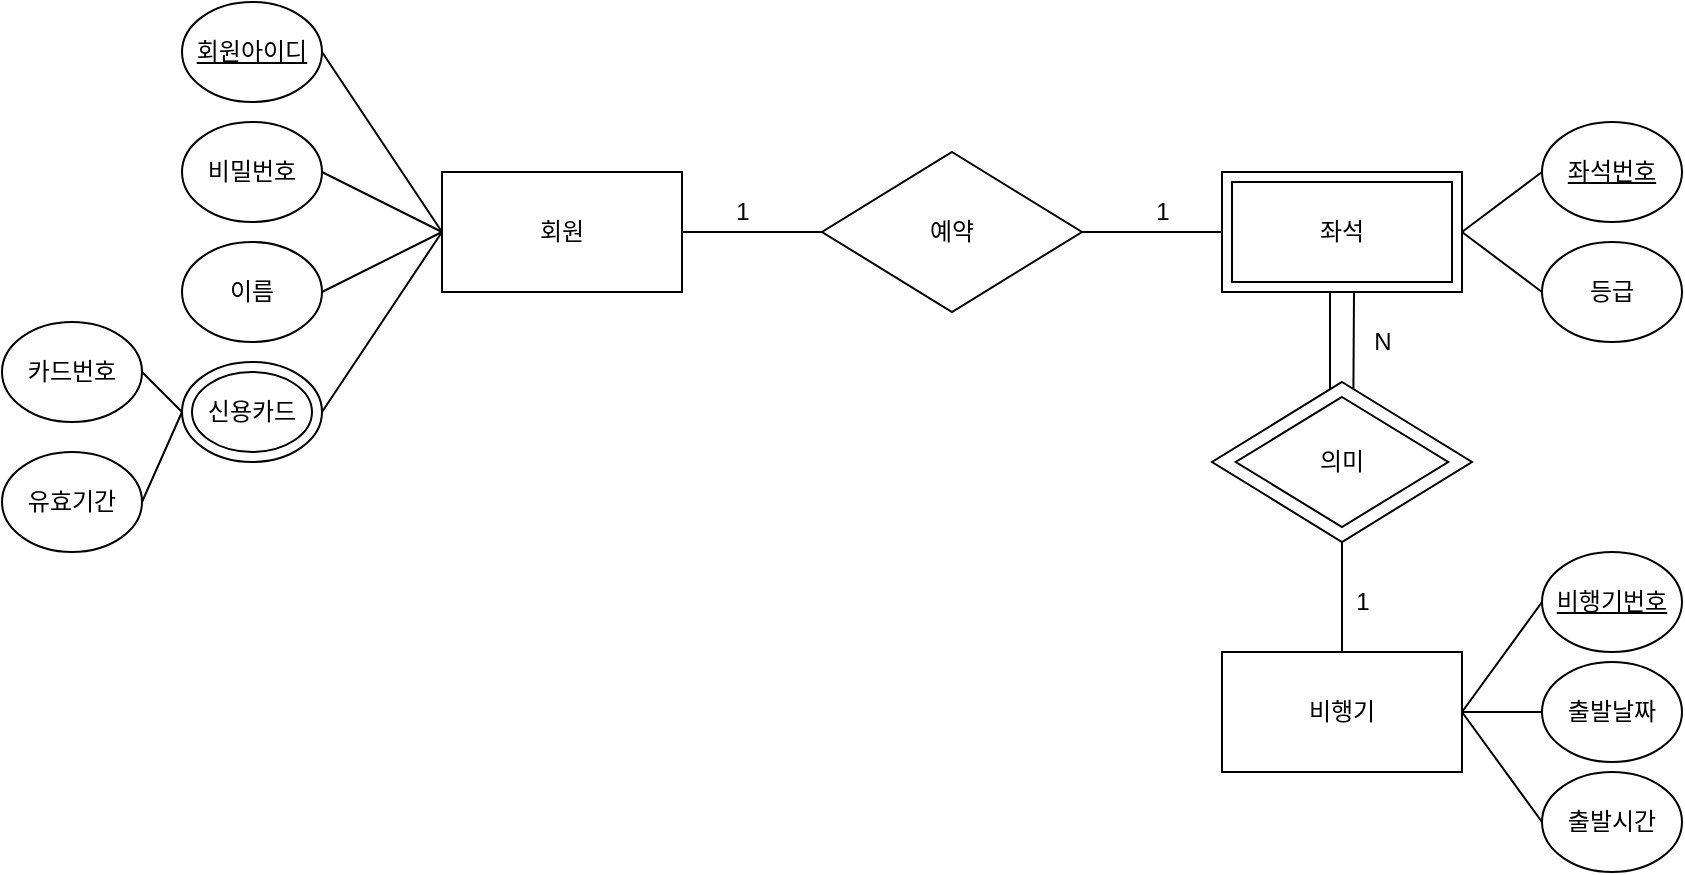 <mxfile version="13.9.9" type="device"><diagram id="xjXS-A5739SekrD1AWdw" name="페이지-1"><mxGraphModel dx="905" dy="665" grid="1" gridSize="10" guides="1" tooltips="1" connect="1" arrows="1" fold="1" page="1" pageScale="1" pageWidth="1100" pageHeight="850" math="0" shadow="0"><root><mxCell id="0"/><mxCell id="1" parent="0"/><mxCell id="JN6mb0Oay87O4kEVPYs7-2" value="&lt;u&gt;회원아이디&lt;/u&gt;" style="ellipse;whiteSpace=wrap;html=1;" vertex="1" parent="1"><mxGeometry x="120" y="205" width="70" height="50" as="geometry"/></mxCell><mxCell id="JN6mb0Oay87O4kEVPYs7-3" value="비밀번호" style="ellipse;whiteSpace=wrap;html=1;" vertex="1" parent="1"><mxGeometry x="120" y="265" width="70" height="50" as="geometry"/></mxCell><mxCell id="JN6mb0Oay87O4kEVPYs7-4" value="이름" style="ellipse;whiteSpace=wrap;html=1;" vertex="1" parent="1"><mxGeometry x="120" y="325" width="70" height="50" as="geometry"/></mxCell><mxCell id="JN6mb0Oay87O4kEVPYs7-5" value="" style="ellipse;whiteSpace=wrap;html=1;" vertex="1" parent="1"><mxGeometry x="120" y="385" width="70" height="50" as="geometry"/></mxCell><mxCell id="JN6mb0Oay87O4kEVPYs7-6" value="신용카드" style="ellipse;whiteSpace=wrap;html=1;" vertex="1" parent="1"><mxGeometry x="125" y="390" width="60" height="40" as="geometry"/></mxCell><mxCell id="JN6mb0Oay87O4kEVPYs7-7" value="카드번호" style="ellipse;whiteSpace=wrap;html=1;" vertex="1" parent="1"><mxGeometry x="30" y="365" width="70" height="50" as="geometry"/></mxCell><mxCell id="JN6mb0Oay87O4kEVPYs7-8" value="유효기간" style="ellipse;whiteSpace=wrap;html=1;" vertex="1" parent="1"><mxGeometry x="30" y="430" width="70" height="50" as="geometry"/></mxCell><mxCell id="JN6mb0Oay87O4kEVPYs7-9" value="회원" style="rounded=0;whiteSpace=wrap;html=1;" vertex="1" parent="1"><mxGeometry x="250" y="290" width="120" height="60" as="geometry"/></mxCell><mxCell id="JN6mb0Oay87O4kEVPYs7-10" value="예약" style="rhombus;whiteSpace=wrap;html=1;" vertex="1" parent="1"><mxGeometry x="440" y="280" width="130" height="80" as="geometry"/></mxCell><mxCell id="JN6mb0Oay87O4kEVPYs7-12" value="회원" style="rounded=0;whiteSpace=wrap;html=1;" vertex="1" parent="1"><mxGeometry x="640" y="290" width="120" height="60" as="geometry"/></mxCell><mxCell id="JN6mb0Oay87O4kEVPYs7-13" value="좌석" style="rounded=0;whiteSpace=wrap;html=1;" vertex="1" parent="1"><mxGeometry x="645" y="295" width="110" height="50" as="geometry"/></mxCell><mxCell id="JN6mb0Oay87O4kEVPYs7-15" value="" style="rhombus;whiteSpace=wrap;html=1;" vertex="1" parent="1"><mxGeometry x="634.99" y="395" width="130" height="80" as="geometry"/></mxCell><mxCell id="JN6mb0Oay87O4kEVPYs7-16" value="의미" style="rhombus;whiteSpace=wrap;html=1;" vertex="1" parent="1"><mxGeometry x="646.86" y="402.5" width="106.25" height="65" as="geometry"/></mxCell><mxCell id="JN6mb0Oay87O4kEVPYs7-17" value="비행기" style="rounded=0;whiteSpace=wrap;html=1;" vertex="1" parent="1"><mxGeometry x="639.99" y="530" width="120" height="60" as="geometry"/></mxCell><mxCell id="JN6mb0Oay87O4kEVPYs7-18" value="&lt;u&gt;좌석번호&lt;/u&gt;" style="ellipse;whiteSpace=wrap;html=1;" vertex="1" parent="1"><mxGeometry x="800" y="265" width="70" height="50" as="geometry"/></mxCell><mxCell id="JN6mb0Oay87O4kEVPYs7-19" value="등급" style="ellipse;whiteSpace=wrap;html=1;" vertex="1" parent="1"><mxGeometry x="800" y="325" width="70" height="50" as="geometry"/></mxCell><mxCell id="JN6mb0Oay87O4kEVPYs7-20" value="&lt;u&gt;비행기번호&lt;/u&gt;" style="ellipse;whiteSpace=wrap;html=1;" vertex="1" parent="1"><mxGeometry x="800" y="480" width="70" height="50" as="geometry"/></mxCell><mxCell id="JN6mb0Oay87O4kEVPYs7-21" value="출발날짜" style="ellipse;whiteSpace=wrap;html=1;" vertex="1" parent="1"><mxGeometry x="800" y="535" width="70" height="50" as="geometry"/></mxCell><mxCell id="JN6mb0Oay87O4kEVPYs7-22" value="출발시간" style="ellipse;whiteSpace=wrap;html=1;" vertex="1" parent="1"><mxGeometry x="800" y="590" width="70" height="50" as="geometry"/></mxCell><mxCell id="JN6mb0Oay87O4kEVPYs7-23" value="" style="endArrow=none;html=1;exitX=1;exitY=0.5;exitDx=0;exitDy=0;entryX=0;entryY=0.5;entryDx=0;entryDy=0;" edge="1" parent="1" source="JN6mb0Oay87O4kEVPYs7-7" target="JN6mb0Oay87O4kEVPYs7-5"><mxGeometry width="50" height="50" relative="1" as="geometry"><mxPoint x="120" y="395" as="sourcePoint"/><mxPoint x="170" y="345" as="targetPoint"/></mxGeometry></mxCell><mxCell id="JN6mb0Oay87O4kEVPYs7-24" value="" style="endArrow=none;html=1;exitX=1;exitY=0.5;exitDx=0;exitDy=0;entryX=0;entryY=0.5;entryDx=0;entryDy=0;" edge="1" parent="1" source="JN6mb0Oay87O4kEVPYs7-8" target="JN6mb0Oay87O4kEVPYs7-5"><mxGeometry width="50" height="50" relative="1" as="geometry"><mxPoint x="100" y="500" as="sourcePoint"/><mxPoint x="150" y="450" as="targetPoint"/></mxGeometry></mxCell><mxCell id="JN6mb0Oay87O4kEVPYs7-25" value="" style="endArrow=none;html=1;exitX=1;exitY=0.5;exitDx=0;exitDy=0;entryX=0;entryY=0.5;entryDx=0;entryDy=0;" edge="1" parent="1" source="JN6mb0Oay87O4kEVPYs7-2" target="JN6mb0Oay87O4kEVPYs7-9"><mxGeometry width="50" height="50" relative="1" as="geometry"><mxPoint x="210" y="270" as="sourcePoint"/><mxPoint x="260" y="220" as="targetPoint"/></mxGeometry></mxCell><mxCell id="JN6mb0Oay87O4kEVPYs7-26" value="" style="endArrow=none;html=1;exitX=1;exitY=0.5;exitDx=0;exitDy=0;entryX=0;entryY=0.5;entryDx=0;entryDy=0;" edge="1" parent="1" source="JN6mb0Oay87O4kEVPYs7-3" target="JN6mb0Oay87O4kEVPYs7-9"><mxGeometry width="50" height="50" relative="1" as="geometry"><mxPoint x="240" y="440" as="sourcePoint"/><mxPoint x="290" y="390" as="targetPoint"/></mxGeometry></mxCell><mxCell id="JN6mb0Oay87O4kEVPYs7-27" value="" style="endArrow=none;html=1;exitX=1;exitY=0.5;exitDx=0;exitDy=0;entryX=0;entryY=0.5;entryDx=0;entryDy=0;" edge="1" parent="1" source="JN6mb0Oay87O4kEVPYs7-4" target="JN6mb0Oay87O4kEVPYs7-9"><mxGeometry width="50" height="50" relative="1" as="geometry"><mxPoint x="230" y="440" as="sourcePoint"/><mxPoint x="280" y="390" as="targetPoint"/></mxGeometry></mxCell><mxCell id="JN6mb0Oay87O4kEVPYs7-28" value="" style="endArrow=none;html=1;exitX=1;exitY=0.5;exitDx=0;exitDy=0;entryX=0;entryY=0.5;entryDx=0;entryDy=0;" edge="1" parent="1" source="JN6mb0Oay87O4kEVPYs7-5" target="JN6mb0Oay87O4kEVPYs7-9"><mxGeometry width="50" height="50" relative="1" as="geometry"><mxPoint x="210" y="440" as="sourcePoint"/><mxPoint x="260" y="390" as="targetPoint"/></mxGeometry></mxCell><mxCell id="JN6mb0Oay87O4kEVPYs7-29" value="" style="endArrow=none;html=1;exitX=1;exitY=0.5;exitDx=0;exitDy=0;entryX=0;entryY=0.5;entryDx=0;entryDy=0;" edge="1" parent="1" source="JN6mb0Oay87O4kEVPYs7-9" target="JN6mb0Oay87O4kEVPYs7-10"><mxGeometry width="50" height="50" relative="1" as="geometry"><mxPoint x="370" y="360" as="sourcePoint"/><mxPoint x="420" y="310" as="targetPoint"/></mxGeometry></mxCell><mxCell id="JN6mb0Oay87O4kEVPYs7-30" value="" style="endArrow=none;html=1;exitX=1;exitY=0.5;exitDx=0;exitDy=0;entryX=0;entryY=0.5;entryDx=0;entryDy=0;" edge="1" parent="1" source="JN6mb0Oay87O4kEVPYs7-10" target="JN6mb0Oay87O4kEVPYs7-12"><mxGeometry width="50" height="50" relative="1" as="geometry"><mxPoint x="580" y="400" as="sourcePoint"/><mxPoint x="630" y="350" as="targetPoint"/></mxGeometry></mxCell><mxCell id="JN6mb0Oay87O4kEVPYs7-31" value="" style="endArrow=none;html=1;exitX=1;exitY=0.5;exitDx=0;exitDy=0;entryX=0;entryY=0.5;entryDx=0;entryDy=0;" edge="1" parent="1" source="JN6mb0Oay87O4kEVPYs7-12" target="JN6mb0Oay87O4kEVPYs7-18"><mxGeometry width="50" height="50" relative="1" as="geometry"><mxPoint x="770" y="340" as="sourcePoint"/><mxPoint x="820" y="290" as="targetPoint"/></mxGeometry></mxCell><mxCell id="JN6mb0Oay87O4kEVPYs7-32" value="" style="endArrow=none;html=1;exitX=1;exitY=0.5;exitDx=0;exitDy=0;entryX=0;entryY=0.5;entryDx=0;entryDy=0;" edge="1" parent="1" source="JN6mb0Oay87O4kEVPYs7-12" target="JN6mb0Oay87O4kEVPYs7-19"><mxGeometry width="50" height="50" relative="1" as="geometry"><mxPoint x="760" y="380" as="sourcePoint"/><mxPoint x="810" y="330" as="targetPoint"/></mxGeometry></mxCell><mxCell id="JN6mb0Oay87O4kEVPYs7-33" value="" style="endArrow=none;html=1;entryX=0.5;entryY=1;entryDx=0;entryDy=0;exitX=0.454;exitY=0.05;exitDx=0;exitDy=0;exitPerimeter=0;" edge="1" parent="1" source="JN6mb0Oay87O4kEVPYs7-15"><mxGeometry width="50" height="50" relative="1" as="geometry"><mxPoint x="693.99" y="395" as="sourcePoint"/><mxPoint x="694" y="350" as="targetPoint"/></mxGeometry></mxCell><mxCell id="JN6mb0Oay87O4kEVPYs7-35" value="" style="endArrow=none;html=1;entryX=0.5;entryY=1;entryDx=0;entryDy=0;exitX=0.5;exitY=0;exitDx=0;exitDy=0;" edge="1" parent="1" source="JN6mb0Oay87O4kEVPYs7-17" target="JN6mb0Oay87O4kEVPYs7-15"><mxGeometry width="50" height="50" relative="1" as="geometry"><mxPoint x="680" y="530" as="sourcePoint"/><mxPoint x="730" y="480" as="targetPoint"/></mxGeometry></mxCell><mxCell id="JN6mb0Oay87O4kEVPYs7-36" value="" style="endArrow=none;html=1;exitX=1;exitY=0.5;exitDx=0;exitDy=0;entryX=0;entryY=0.5;entryDx=0;entryDy=0;" edge="1" parent="1" source="JN6mb0Oay87O4kEVPYs7-17" target="JN6mb0Oay87O4kEVPYs7-20"><mxGeometry width="50" height="50" relative="1" as="geometry"><mxPoint x="740" y="520" as="sourcePoint"/><mxPoint x="790" y="470" as="targetPoint"/></mxGeometry></mxCell><mxCell id="JN6mb0Oay87O4kEVPYs7-37" value="" style="endArrow=none;html=1;entryX=0;entryY=0.5;entryDx=0;entryDy=0;" edge="1" parent="1" source="JN6mb0Oay87O4kEVPYs7-17" target="JN6mb0Oay87O4kEVPYs7-21"><mxGeometry width="50" height="50" relative="1" as="geometry"><mxPoint x="759.99" y="610" as="sourcePoint"/><mxPoint x="780" y="570" as="targetPoint"/></mxGeometry></mxCell><mxCell id="JN6mb0Oay87O4kEVPYs7-38" value="" style="endArrow=none;html=1;exitX=1;exitY=0.5;exitDx=0;exitDy=0;entryX=0;entryY=0.5;entryDx=0;entryDy=0;" edge="1" parent="1" source="JN6mb0Oay87O4kEVPYs7-17" target="JN6mb0Oay87O4kEVPYs7-22"><mxGeometry width="50" height="50" relative="1" as="geometry"><mxPoint x="730" y="660" as="sourcePoint"/><mxPoint x="780" y="610" as="targetPoint"/></mxGeometry></mxCell><mxCell id="JN6mb0Oay87O4kEVPYs7-39" value="" style="endArrow=none;html=1;entryX=0.55;entryY=1;entryDx=0;entryDy=0;entryPerimeter=0;exitX=0.544;exitY=0.04;exitDx=0;exitDy=0;exitPerimeter=0;" edge="1" parent="1" source="JN6mb0Oay87O4kEVPYs7-15" target="JN6mb0Oay87O4kEVPYs7-12"><mxGeometry width="50" height="50" relative="1" as="geometry"><mxPoint x="706" y="390" as="sourcePoint"/><mxPoint x="706" y="360" as="targetPoint"/></mxGeometry></mxCell><mxCell id="JN6mb0Oay87O4kEVPYs7-40" value="1" style="text;html=1;align=center;verticalAlign=middle;resizable=0;points=[];autosize=1;" vertex="1" parent="1"><mxGeometry x="390" y="300" width="20" height="20" as="geometry"/></mxCell><mxCell id="JN6mb0Oay87O4kEVPYs7-41" value="1" style="text;html=1;align=center;verticalAlign=middle;resizable=0;points=[];autosize=1;" vertex="1" parent="1"><mxGeometry x="600" y="300" width="20" height="20" as="geometry"/></mxCell><mxCell id="JN6mb0Oay87O4kEVPYs7-42" value="N&lt;br&gt;" style="text;html=1;align=center;verticalAlign=middle;resizable=0;points=[];autosize=1;" vertex="1" parent="1"><mxGeometry x="710" y="365" width="20" height="20" as="geometry"/></mxCell><mxCell id="JN6mb0Oay87O4kEVPYs7-43" value="1" style="text;html=1;align=center;verticalAlign=middle;resizable=0;points=[];autosize=1;" vertex="1" parent="1"><mxGeometry x="700" y="495" width="20" height="20" as="geometry"/></mxCell></root></mxGraphModel></diagram></mxfile>